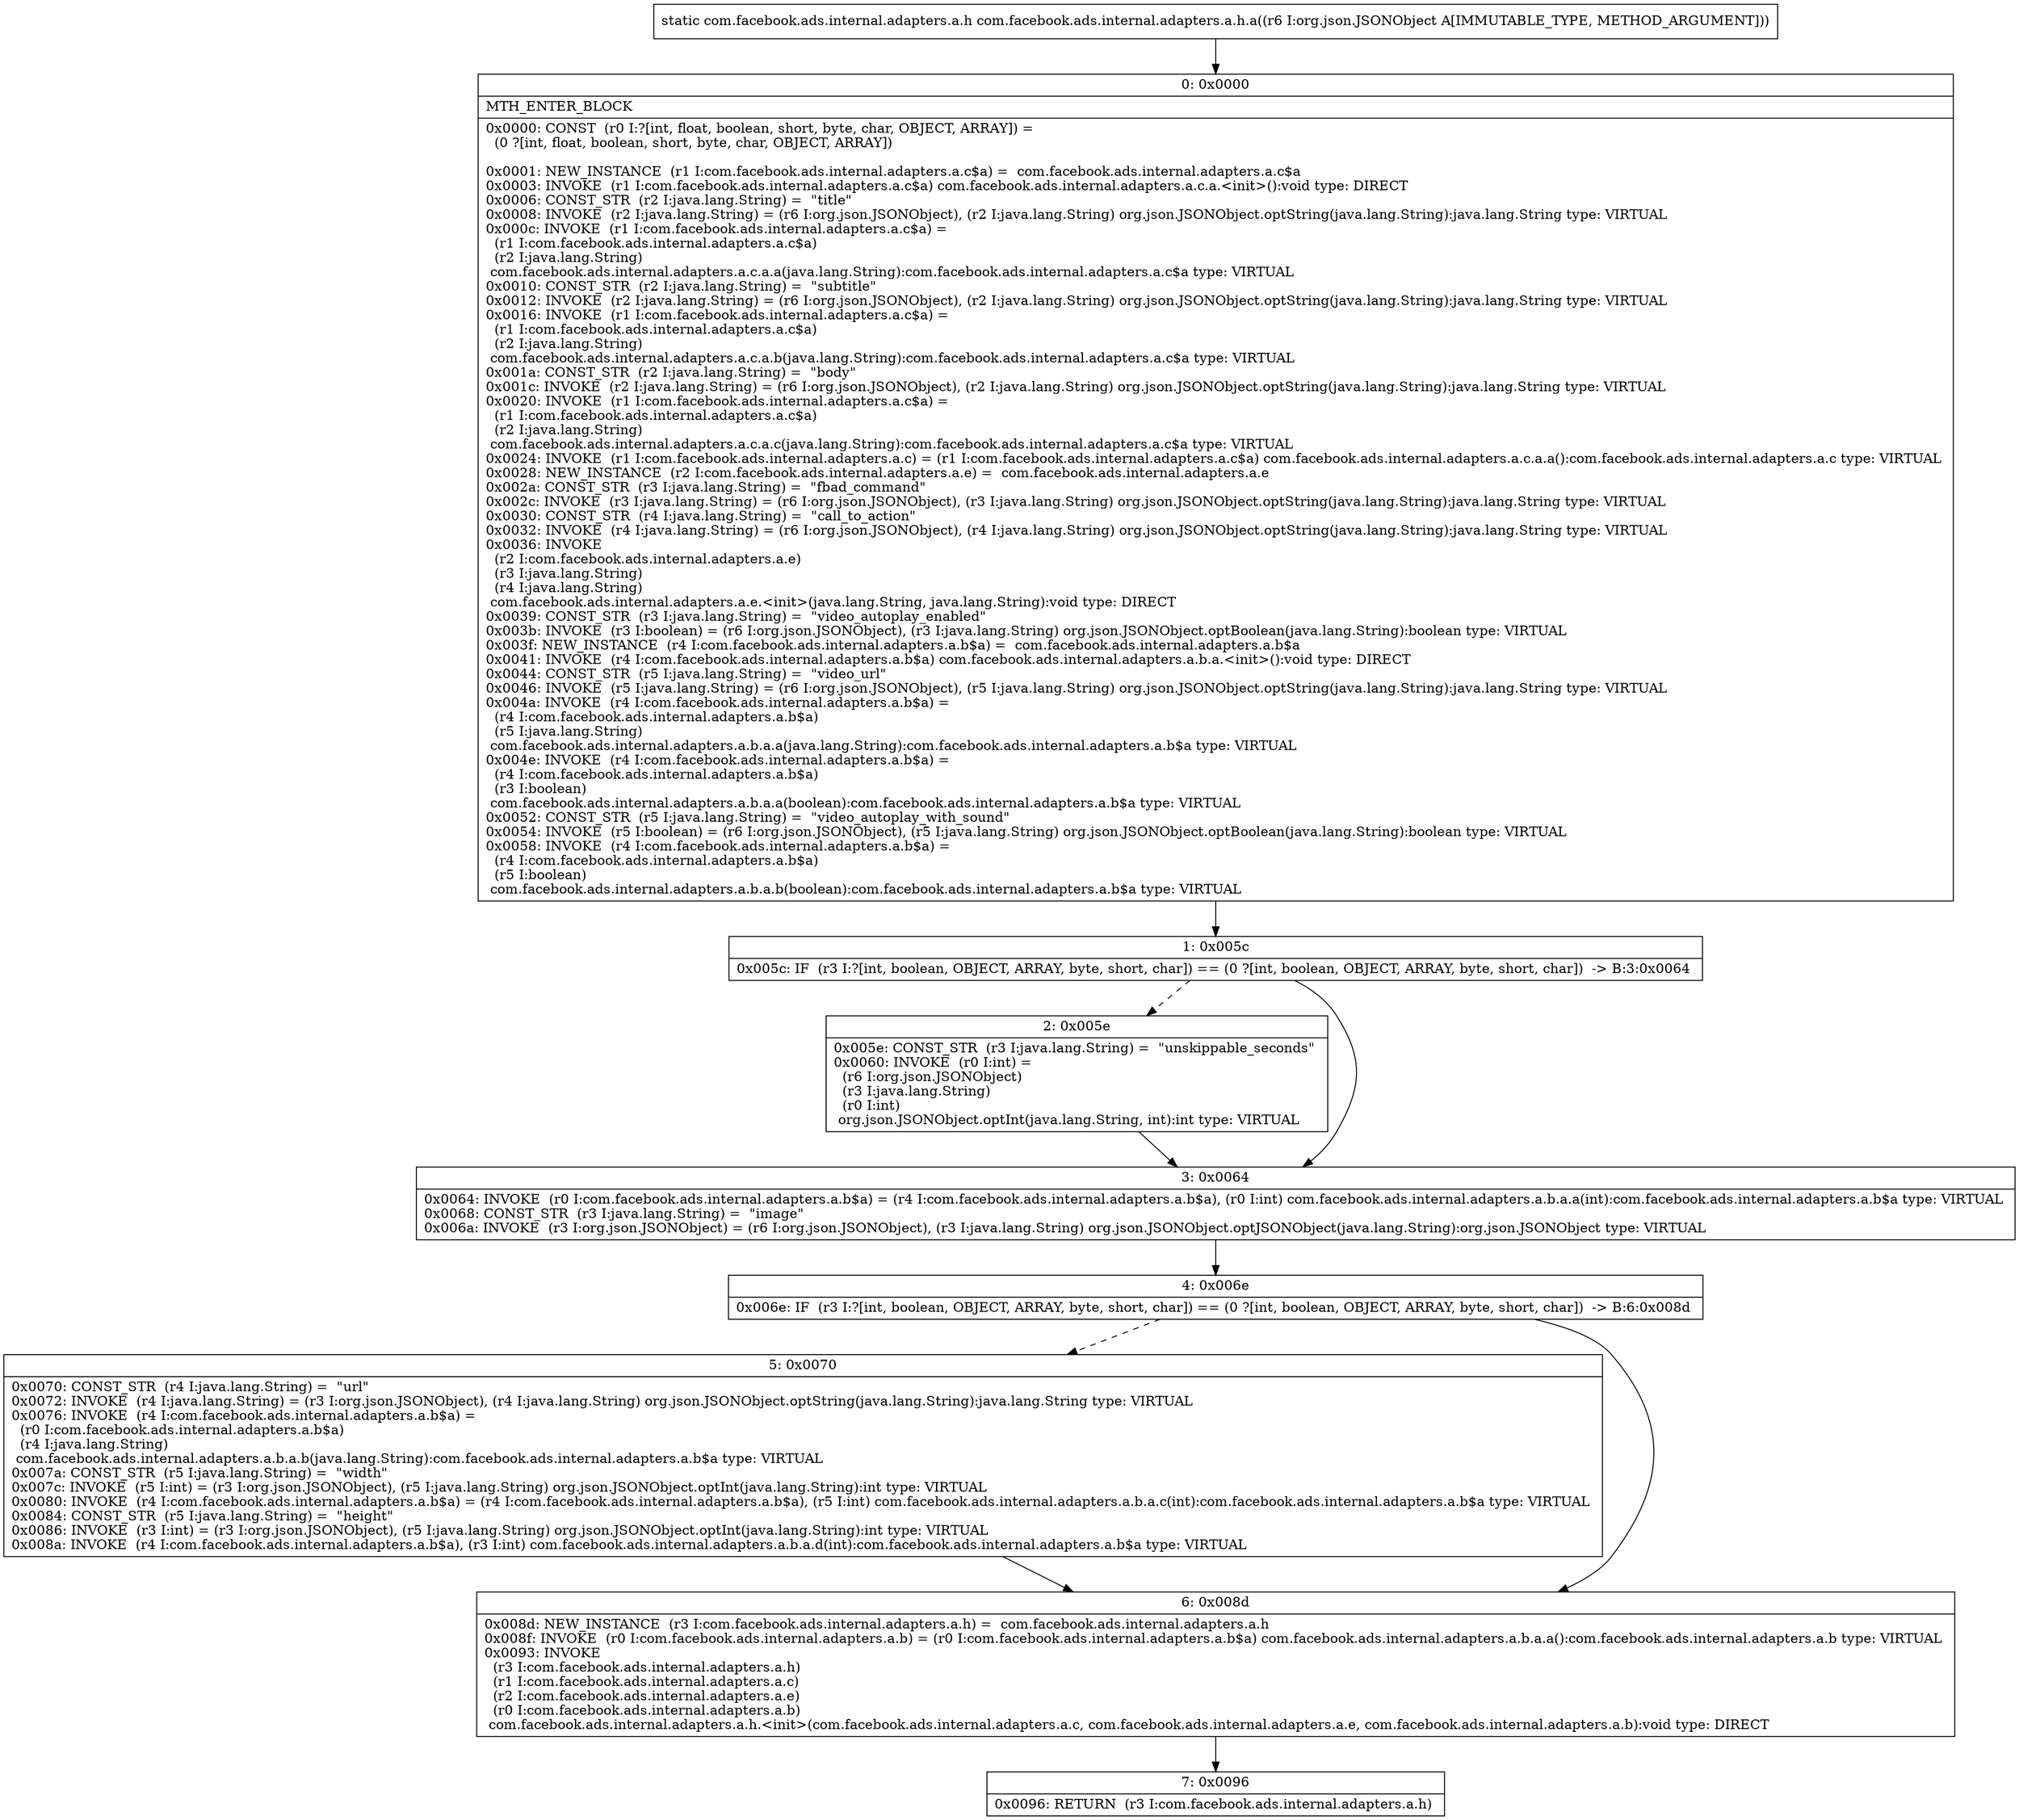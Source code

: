 digraph "CFG forcom.facebook.ads.internal.adapters.a.h.a(Lorg\/json\/JSONObject;)Lcom\/facebook\/ads\/internal\/adapters\/a\/h;" {
Node_0 [shape=record,label="{0\:\ 0x0000|MTH_ENTER_BLOCK\l|0x0000: CONST  (r0 I:?[int, float, boolean, short, byte, char, OBJECT, ARRAY]) = \l  (0 ?[int, float, boolean, short, byte, char, OBJECT, ARRAY])\l \l0x0001: NEW_INSTANCE  (r1 I:com.facebook.ads.internal.adapters.a.c$a) =  com.facebook.ads.internal.adapters.a.c$a \l0x0003: INVOKE  (r1 I:com.facebook.ads.internal.adapters.a.c$a) com.facebook.ads.internal.adapters.a.c.a.\<init\>():void type: DIRECT \l0x0006: CONST_STR  (r2 I:java.lang.String) =  \"title\" \l0x0008: INVOKE  (r2 I:java.lang.String) = (r6 I:org.json.JSONObject), (r2 I:java.lang.String) org.json.JSONObject.optString(java.lang.String):java.lang.String type: VIRTUAL \l0x000c: INVOKE  (r1 I:com.facebook.ads.internal.adapters.a.c$a) = \l  (r1 I:com.facebook.ads.internal.adapters.a.c$a)\l  (r2 I:java.lang.String)\l com.facebook.ads.internal.adapters.a.c.a.a(java.lang.String):com.facebook.ads.internal.adapters.a.c$a type: VIRTUAL \l0x0010: CONST_STR  (r2 I:java.lang.String) =  \"subtitle\" \l0x0012: INVOKE  (r2 I:java.lang.String) = (r6 I:org.json.JSONObject), (r2 I:java.lang.String) org.json.JSONObject.optString(java.lang.String):java.lang.String type: VIRTUAL \l0x0016: INVOKE  (r1 I:com.facebook.ads.internal.adapters.a.c$a) = \l  (r1 I:com.facebook.ads.internal.adapters.a.c$a)\l  (r2 I:java.lang.String)\l com.facebook.ads.internal.adapters.a.c.a.b(java.lang.String):com.facebook.ads.internal.adapters.a.c$a type: VIRTUAL \l0x001a: CONST_STR  (r2 I:java.lang.String) =  \"body\" \l0x001c: INVOKE  (r2 I:java.lang.String) = (r6 I:org.json.JSONObject), (r2 I:java.lang.String) org.json.JSONObject.optString(java.lang.String):java.lang.String type: VIRTUAL \l0x0020: INVOKE  (r1 I:com.facebook.ads.internal.adapters.a.c$a) = \l  (r1 I:com.facebook.ads.internal.adapters.a.c$a)\l  (r2 I:java.lang.String)\l com.facebook.ads.internal.adapters.a.c.a.c(java.lang.String):com.facebook.ads.internal.adapters.a.c$a type: VIRTUAL \l0x0024: INVOKE  (r1 I:com.facebook.ads.internal.adapters.a.c) = (r1 I:com.facebook.ads.internal.adapters.a.c$a) com.facebook.ads.internal.adapters.a.c.a.a():com.facebook.ads.internal.adapters.a.c type: VIRTUAL \l0x0028: NEW_INSTANCE  (r2 I:com.facebook.ads.internal.adapters.a.e) =  com.facebook.ads.internal.adapters.a.e \l0x002a: CONST_STR  (r3 I:java.lang.String) =  \"fbad_command\" \l0x002c: INVOKE  (r3 I:java.lang.String) = (r6 I:org.json.JSONObject), (r3 I:java.lang.String) org.json.JSONObject.optString(java.lang.String):java.lang.String type: VIRTUAL \l0x0030: CONST_STR  (r4 I:java.lang.String) =  \"call_to_action\" \l0x0032: INVOKE  (r4 I:java.lang.String) = (r6 I:org.json.JSONObject), (r4 I:java.lang.String) org.json.JSONObject.optString(java.lang.String):java.lang.String type: VIRTUAL \l0x0036: INVOKE  \l  (r2 I:com.facebook.ads.internal.adapters.a.e)\l  (r3 I:java.lang.String)\l  (r4 I:java.lang.String)\l com.facebook.ads.internal.adapters.a.e.\<init\>(java.lang.String, java.lang.String):void type: DIRECT \l0x0039: CONST_STR  (r3 I:java.lang.String) =  \"video_autoplay_enabled\" \l0x003b: INVOKE  (r3 I:boolean) = (r6 I:org.json.JSONObject), (r3 I:java.lang.String) org.json.JSONObject.optBoolean(java.lang.String):boolean type: VIRTUAL \l0x003f: NEW_INSTANCE  (r4 I:com.facebook.ads.internal.adapters.a.b$a) =  com.facebook.ads.internal.adapters.a.b$a \l0x0041: INVOKE  (r4 I:com.facebook.ads.internal.adapters.a.b$a) com.facebook.ads.internal.adapters.a.b.a.\<init\>():void type: DIRECT \l0x0044: CONST_STR  (r5 I:java.lang.String) =  \"video_url\" \l0x0046: INVOKE  (r5 I:java.lang.String) = (r6 I:org.json.JSONObject), (r5 I:java.lang.String) org.json.JSONObject.optString(java.lang.String):java.lang.String type: VIRTUAL \l0x004a: INVOKE  (r4 I:com.facebook.ads.internal.adapters.a.b$a) = \l  (r4 I:com.facebook.ads.internal.adapters.a.b$a)\l  (r5 I:java.lang.String)\l com.facebook.ads.internal.adapters.a.b.a.a(java.lang.String):com.facebook.ads.internal.adapters.a.b$a type: VIRTUAL \l0x004e: INVOKE  (r4 I:com.facebook.ads.internal.adapters.a.b$a) = \l  (r4 I:com.facebook.ads.internal.adapters.a.b$a)\l  (r3 I:boolean)\l com.facebook.ads.internal.adapters.a.b.a.a(boolean):com.facebook.ads.internal.adapters.a.b$a type: VIRTUAL \l0x0052: CONST_STR  (r5 I:java.lang.String) =  \"video_autoplay_with_sound\" \l0x0054: INVOKE  (r5 I:boolean) = (r6 I:org.json.JSONObject), (r5 I:java.lang.String) org.json.JSONObject.optBoolean(java.lang.String):boolean type: VIRTUAL \l0x0058: INVOKE  (r4 I:com.facebook.ads.internal.adapters.a.b$a) = \l  (r4 I:com.facebook.ads.internal.adapters.a.b$a)\l  (r5 I:boolean)\l com.facebook.ads.internal.adapters.a.b.a.b(boolean):com.facebook.ads.internal.adapters.a.b$a type: VIRTUAL \l}"];
Node_1 [shape=record,label="{1\:\ 0x005c|0x005c: IF  (r3 I:?[int, boolean, OBJECT, ARRAY, byte, short, char]) == (0 ?[int, boolean, OBJECT, ARRAY, byte, short, char])  \-\> B:3:0x0064 \l}"];
Node_2 [shape=record,label="{2\:\ 0x005e|0x005e: CONST_STR  (r3 I:java.lang.String) =  \"unskippable_seconds\" \l0x0060: INVOKE  (r0 I:int) = \l  (r6 I:org.json.JSONObject)\l  (r3 I:java.lang.String)\l  (r0 I:int)\l org.json.JSONObject.optInt(java.lang.String, int):int type: VIRTUAL \l}"];
Node_3 [shape=record,label="{3\:\ 0x0064|0x0064: INVOKE  (r0 I:com.facebook.ads.internal.adapters.a.b$a) = (r4 I:com.facebook.ads.internal.adapters.a.b$a), (r0 I:int) com.facebook.ads.internal.adapters.a.b.a.a(int):com.facebook.ads.internal.adapters.a.b$a type: VIRTUAL \l0x0068: CONST_STR  (r3 I:java.lang.String) =  \"image\" \l0x006a: INVOKE  (r3 I:org.json.JSONObject) = (r6 I:org.json.JSONObject), (r3 I:java.lang.String) org.json.JSONObject.optJSONObject(java.lang.String):org.json.JSONObject type: VIRTUAL \l}"];
Node_4 [shape=record,label="{4\:\ 0x006e|0x006e: IF  (r3 I:?[int, boolean, OBJECT, ARRAY, byte, short, char]) == (0 ?[int, boolean, OBJECT, ARRAY, byte, short, char])  \-\> B:6:0x008d \l}"];
Node_5 [shape=record,label="{5\:\ 0x0070|0x0070: CONST_STR  (r4 I:java.lang.String) =  \"url\" \l0x0072: INVOKE  (r4 I:java.lang.String) = (r3 I:org.json.JSONObject), (r4 I:java.lang.String) org.json.JSONObject.optString(java.lang.String):java.lang.String type: VIRTUAL \l0x0076: INVOKE  (r4 I:com.facebook.ads.internal.adapters.a.b$a) = \l  (r0 I:com.facebook.ads.internal.adapters.a.b$a)\l  (r4 I:java.lang.String)\l com.facebook.ads.internal.adapters.a.b.a.b(java.lang.String):com.facebook.ads.internal.adapters.a.b$a type: VIRTUAL \l0x007a: CONST_STR  (r5 I:java.lang.String) =  \"width\" \l0x007c: INVOKE  (r5 I:int) = (r3 I:org.json.JSONObject), (r5 I:java.lang.String) org.json.JSONObject.optInt(java.lang.String):int type: VIRTUAL \l0x0080: INVOKE  (r4 I:com.facebook.ads.internal.adapters.a.b$a) = (r4 I:com.facebook.ads.internal.adapters.a.b$a), (r5 I:int) com.facebook.ads.internal.adapters.a.b.a.c(int):com.facebook.ads.internal.adapters.a.b$a type: VIRTUAL \l0x0084: CONST_STR  (r5 I:java.lang.String) =  \"height\" \l0x0086: INVOKE  (r3 I:int) = (r3 I:org.json.JSONObject), (r5 I:java.lang.String) org.json.JSONObject.optInt(java.lang.String):int type: VIRTUAL \l0x008a: INVOKE  (r4 I:com.facebook.ads.internal.adapters.a.b$a), (r3 I:int) com.facebook.ads.internal.adapters.a.b.a.d(int):com.facebook.ads.internal.adapters.a.b$a type: VIRTUAL \l}"];
Node_6 [shape=record,label="{6\:\ 0x008d|0x008d: NEW_INSTANCE  (r3 I:com.facebook.ads.internal.adapters.a.h) =  com.facebook.ads.internal.adapters.a.h \l0x008f: INVOKE  (r0 I:com.facebook.ads.internal.adapters.a.b) = (r0 I:com.facebook.ads.internal.adapters.a.b$a) com.facebook.ads.internal.adapters.a.b.a.a():com.facebook.ads.internal.adapters.a.b type: VIRTUAL \l0x0093: INVOKE  \l  (r3 I:com.facebook.ads.internal.adapters.a.h)\l  (r1 I:com.facebook.ads.internal.adapters.a.c)\l  (r2 I:com.facebook.ads.internal.adapters.a.e)\l  (r0 I:com.facebook.ads.internal.adapters.a.b)\l com.facebook.ads.internal.adapters.a.h.\<init\>(com.facebook.ads.internal.adapters.a.c, com.facebook.ads.internal.adapters.a.e, com.facebook.ads.internal.adapters.a.b):void type: DIRECT \l}"];
Node_7 [shape=record,label="{7\:\ 0x0096|0x0096: RETURN  (r3 I:com.facebook.ads.internal.adapters.a.h) \l}"];
MethodNode[shape=record,label="{static com.facebook.ads.internal.adapters.a.h com.facebook.ads.internal.adapters.a.h.a((r6 I:org.json.JSONObject A[IMMUTABLE_TYPE, METHOD_ARGUMENT])) }"];
MethodNode -> Node_0;
Node_0 -> Node_1;
Node_1 -> Node_2[style=dashed];
Node_1 -> Node_3;
Node_2 -> Node_3;
Node_3 -> Node_4;
Node_4 -> Node_5[style=dashed];
Node_4 -> Node_6;
Node_5 -> Node_6;
Node_6 -> Node_7;
}

